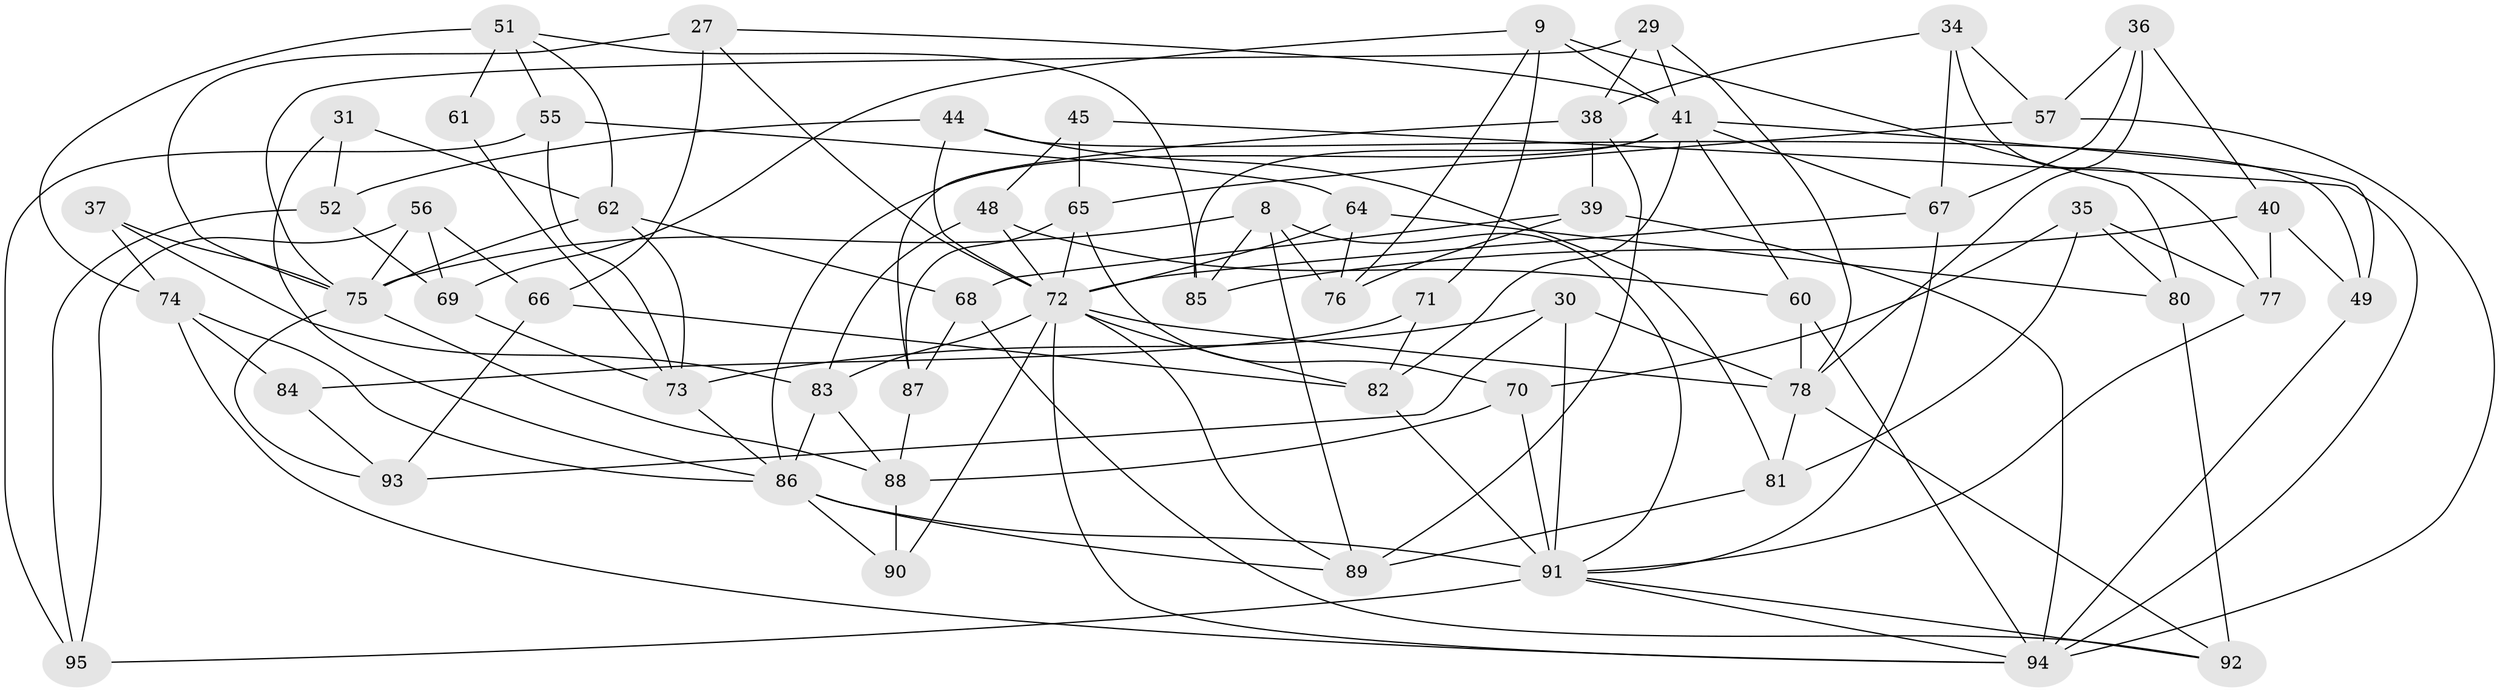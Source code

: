 // original degree distribution, {4: 1.0}
// Generated by graph-tools (version 1.1) at 2025/04/03/04/25 22:04:05]
// undirected, 57 vertices, 134 edges
graph export_dot {
graph [start="1"]
  node [color=gray90,style=filled];
  8 [super="+1"];
  9 [super="+6"];
  27;
  29;
  30;
  31;
  34;
  35;
  36;
  37;
  38 [super="+20"];
  39;
  40;
  41 [super="+11+12+17"];
  44;
  45;
  48;
  49;
  51 [super="+21"];
  52;
  55;
  56;
  57;
  60;
  61;
  62 [super="+26"];
  64;
  65 [super="+25"];
  66;
  67 [super="+63"];
  68;
  69;
  70;
  71;
  72 [super="+5+54+50"];
  73 [super="+53+59"];
  74 [super="+42"];
  75 [super="+24"];
  76;
  77;
  78 [super="+23+28"];
  80;
  81;
  82 [super="+16+58"];
  83 [super="+14"];
  84;
  85 [super="+3"];
  86 [super="+22+47+79"];
  87;
  88 [super="+32"];
  89 [super="+10"];
  90;
  91 [super="+13+46"];
  92;
  93;
  94 [super="+33"];
  95;
  8 -- 76;
  8 -- 89;
  8 -- 85 [weight=2];
  8 -- 75;
  8 -- 91;
  9 -- 71;
  9 -- 69;
  9 -- 80;
  9 -- 76;
  9 -- 41 [weight=2];
  27 -- 66;
  27 -- 75;
  27 -- 41;
  27 -- 72;
  29 -- 78;
  29 -- 41;
  29 -- 75;
  29 -- 38;
  30 -- 93;
  30 -- 91;
  30 -- 73;
  30 -- 78;
  31 -- 62 [weight=2];
  31 -- 86;
  31 -- 52;
  34 -- 67;
  34 -- 38;
  34 -- 57;
  34 -- 77;
  35 -- 80;
  35 -- 81;
  35 -- 77;
  35 -- 70;
  36 -- 40;
  36 -- 57;
  36 -- 78;
  36 -- 67;
  37 -- 83 [weight=2];
  37 -- 74;
  37 -- 75;
  38 -- 39;
  38 -- 89 [weight=2];
  38 -- 87;
  39 -- 76;
  39 -- 68;
  39 -- 94;
  40 -- 49;
  40 -- 77;
  40 -- 85;
  41 -- 67;
  41 -- 85 [weight=2];
  41 -- 49;
  41 -- 82 [weight=2];
  41 -- 60;
  41 -- 86;
  44 -- 49;
  44 -- 81;
  44 -- 52;
  44 -- 72;
  45 -- 48;
  45 -- 65 [weight=2];
  45 -- 94;
  48 -- 60;
  48 -- 83;
  48 -- 72;
  49 -- 94;
  51 -- 61 [weight=2];
  51 -- 85;
  51 -- 62;
  51 -- 55;
  51 -- 74;
  52 -- 95;
  52 -- 69;
  55 -- 64;
  55 -- 95;
  55 -- 73;
  56 -- 69;
  56 -- 66;
  56 -- 75;
  56 -- 95;
  57 -- 65;
  57 -- 94;
  60 -- 78;
  60 -- 94;
  61 -- 73 [weight=2];
  62 -- 75;
  62 -- 73;
  62 -- 68;
  64 -- 80;
  64 -- 76;
  64 -- 72;
  65 -- 70;
  65 -- 72;
  65 -- 87;
  66 -- 93;
  66 -- 82;
  67 -- 72 [weight=2];
  67 -- 91;
  68 -- 87;
  68 -- 92;
  69 -- 73;
  70 -- 88;
  70 -- 91;
  71 -- 82 [weight=2];
  71 -- 84;
  72 -- 82;
  72 -- 90;
  72 -- 83;
  72 -- 78 [weight=2];
  72 -- 89;
  72 -- 94;
  73 -- 86 [weight=2];
  74 -- 84 [weight=2];
  74 -- 94;
  74 -- 86;
  75 -- 93;
  75 -- 88;
  77 -- 91;
  78 -- 92;
  78 -- 81;
  80 -- 92;
  81 -- 89;
  82 -- 91 [weight=2];
  83 -- 88;
  83 -- 86;
  84 -- 93;
  86 -- 90;
  86 -- 91 [weight=2];
  86 -- 89;
  87 -- 88;
  88 -- 90 [weight=2];
  91 -- 92;
  91 -- 94;
  91 -- 95;
}

